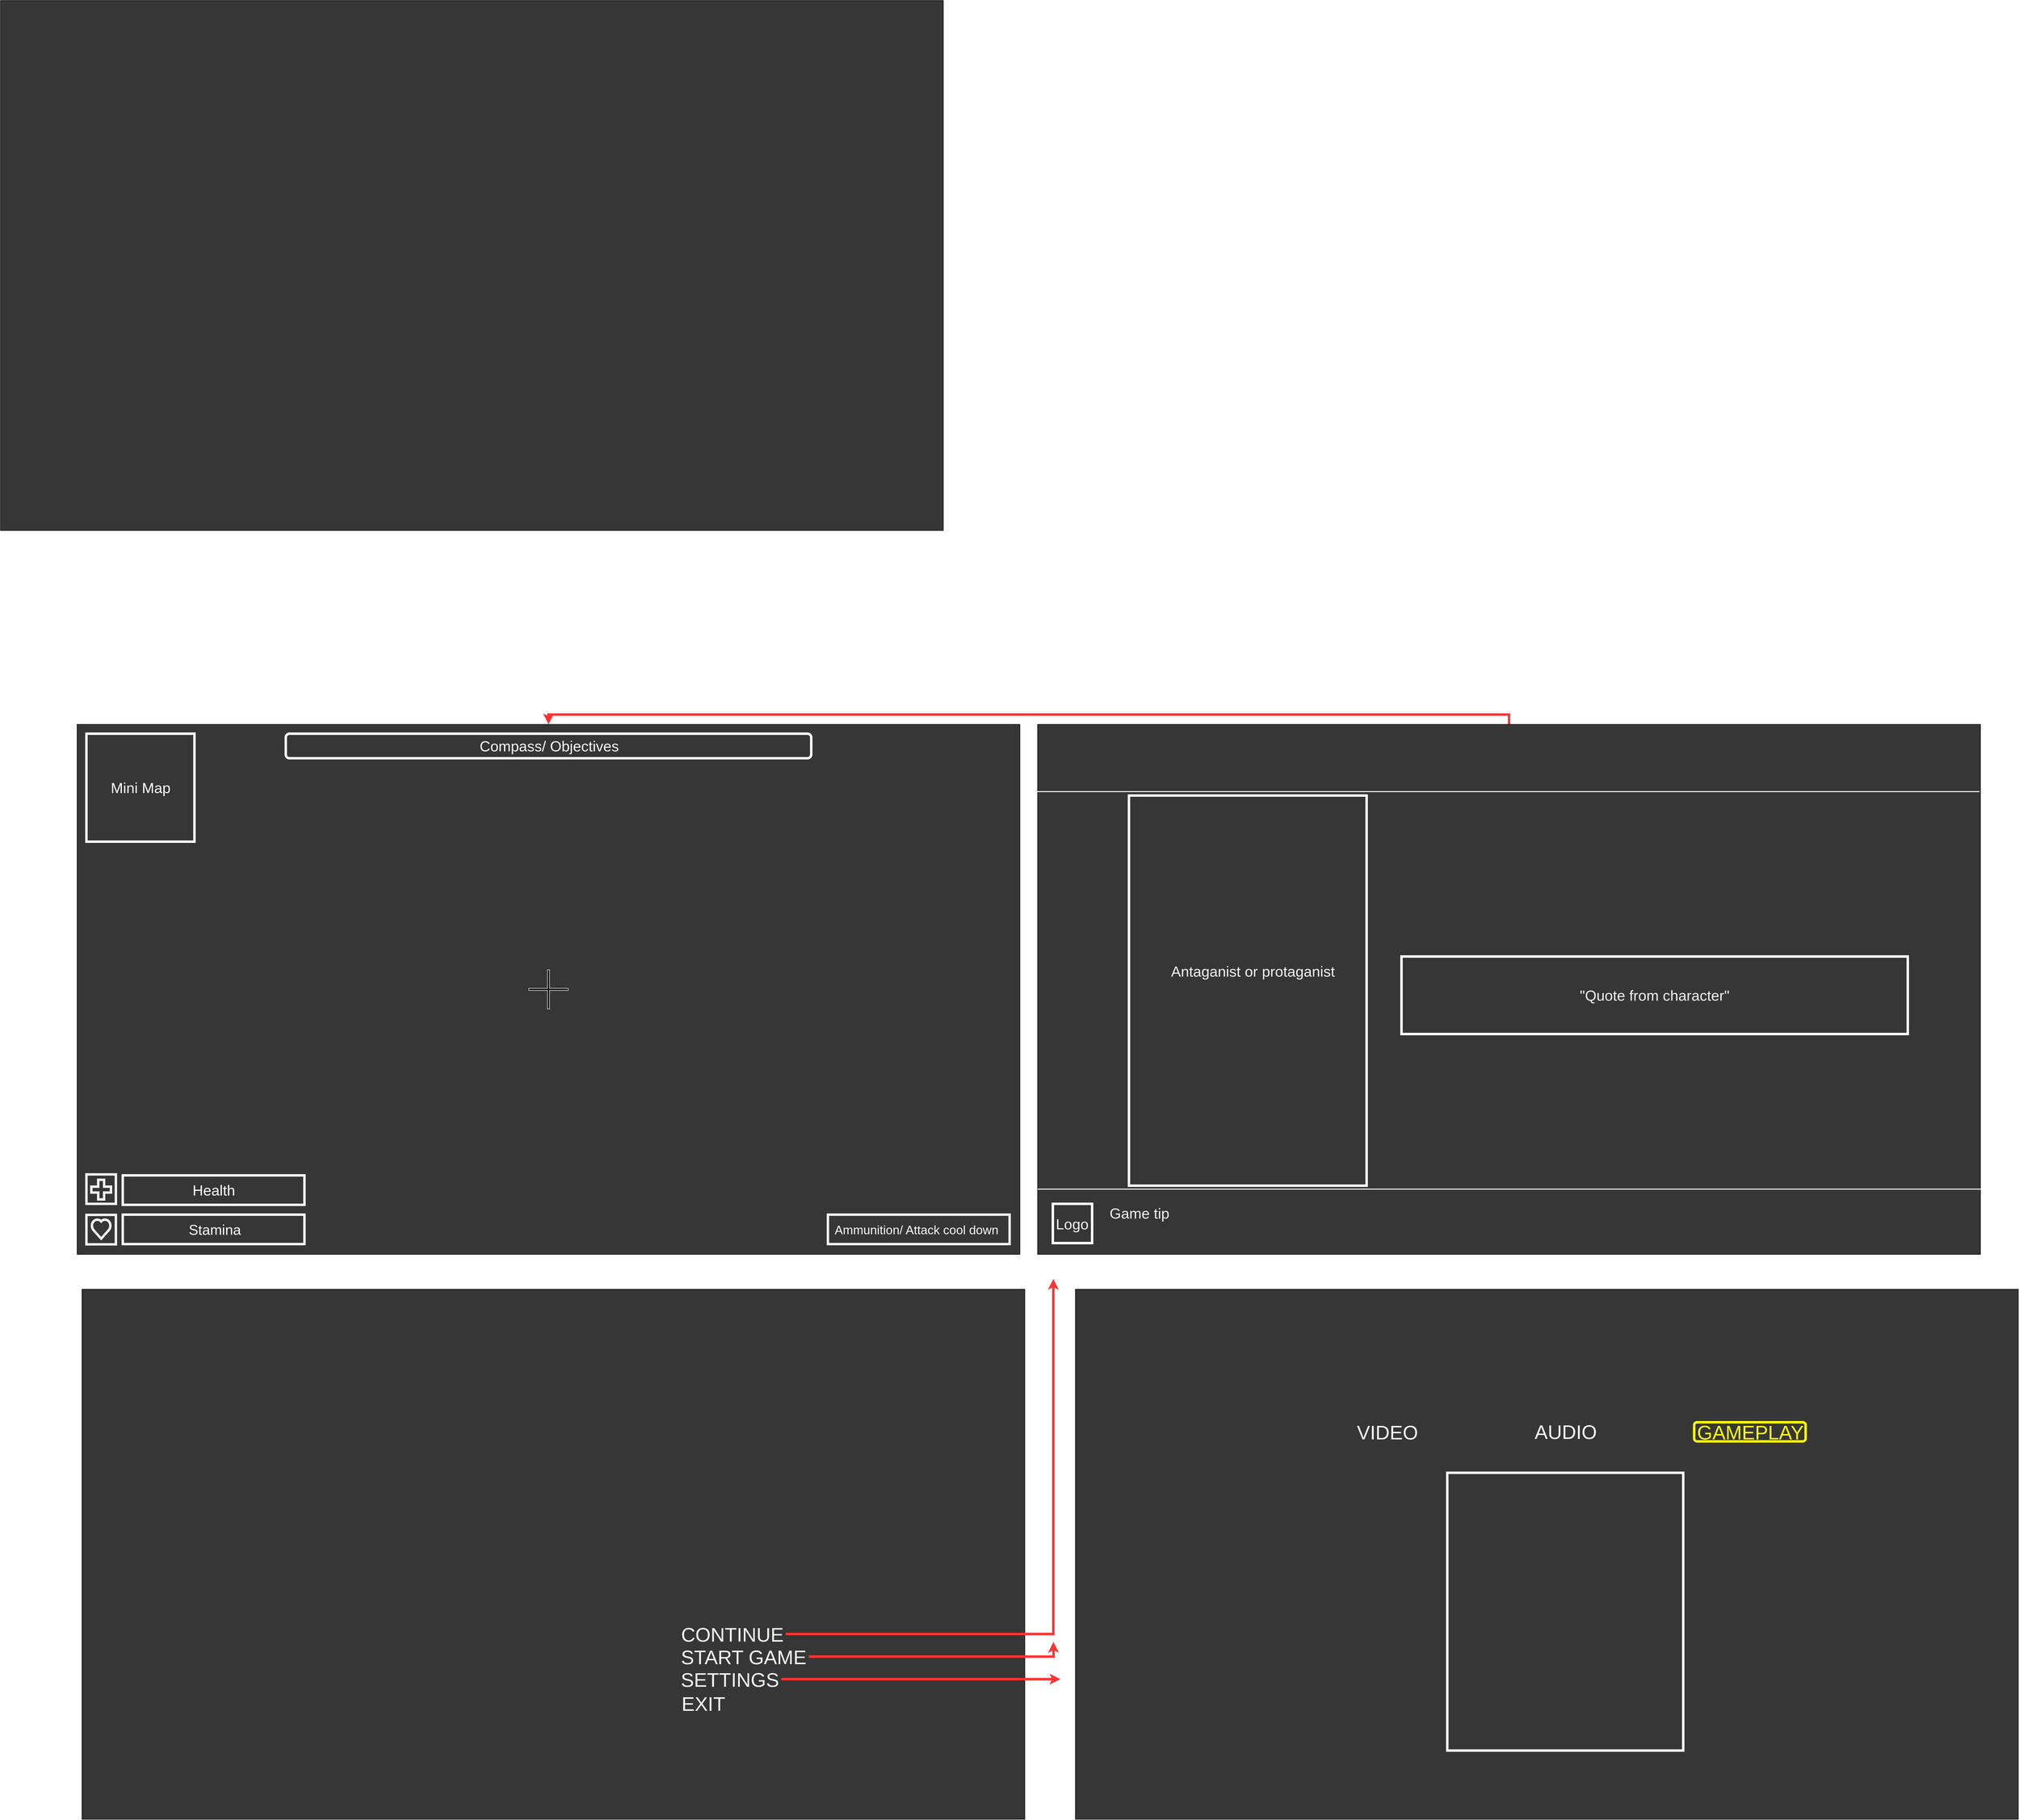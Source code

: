 <mxfile version="18.1.2" type="github">
  <diagram id="C5RBs43oDa-KdzZeNtuy" name="Page-1">
    <mxGraphModel dx="5717" dy="4607" grid="0" gridSize="10" guides="1" tooltips="1" connect="1" arrows="1" fold="1" page="1" pageScale="1" pageWidth="827" pageHeight="1169" math="0" shadow="0">
      <root>
        <mxCell id="WIyWlLk6GJQsqaUBKTNV-0" />
        <mxCell id="WIyWlLk6GJQsqaUBKTNV-1" parent="WIyWlLk6GJQsqaUBKTNV-0" />
        <mxCell id="epi_BCIH6UxTK0VW4PeA-1" value="" style="rounded=0;whiteSpace=wrap;html=1;fillColor=#363636;" parent="WIyWlLk6GJQsqaUBKTNV-1" vertex="1">
          <mxGeometry x="-792" y="32" width="1920" height="1080" as="geometry" />
        </mxCell>
        <mxCell id="epi_BCIH6UxTK0VW4PeA-2" value="" style="whiteSpace=wrap;html=1;aspect=fixed;labelBackgroundColor=none;strokeColor=#FCFCFC;fillColor=#363636;perimeterSpacing=0;strokeWidth=5;" parent="WIyWlLk6GJQsqaUBKTNV-1" vertex="1">
          <mxGeometry x="-773" y="51" width="220" height="220" as="geometry" />
        </mxCell>
        <mxCell id="epi_BCIH6UxTK0VW4PeA-3" value="" style="rounded=0;whiteSpace=wrap;html=1;fillColor=#363636;strokeWidth=5;strokeColor=#FAFAFA;" parent="WIyWlLk6GJQsqaUBKTNV-1" vertex="1">
          <mxGeometry x="-699" y="1031" width="370" height="60" as="geometry" />
        </mxCell>
        <mxCell id="epi_BCIH6UxTK0VW4PeA-4" value="" style="rounded=0;whiteSpace=wrap;html=1;fillColor=#363636;strokeWidth=5;strokeColor=#FAFAFA;" parent="WIyWlLk6GJQsqaUBKTNV-1" vertex="1">
          <mxGeometry x="-699" y="951" width="370" height="60" as="geometry" />
        </mxCell>
        <mxCell id="epi_BCIH6UxTK0VW4PeA-5" value="" style="shape=cross;whiteSpace=wrap;html=1;size=0.053;strokeWidth=1;fillColor=#0D0D0D;strokeColor=#FCFCFC;" parent="WIyWlLk6GJQsqaUBKTNV-1" vertex="1">
          <mxGeometry x="128" y="532" width="80" height="80" as="geometry" />
        </mxCell>
        <mxCell id="epi_BCIH6UxTK0VW4PeA-9" value="" style="rounded=1;whiteSpace=wrap;html=1;fillColor=#363636;strokeColor=#FAFAFA;strokeWidth=5;" parent="WIyWlLk6GJQsqaUBKTNV-1" vertex="1">
          <mxGeometry x="-367" y="51" width="1070" height="50" as="geometry" />
        </mxCell>
        <mxCell id="epi_BCIH6UxTK0VW4PeA-10" value="&lt;font color=&quot;#ffffff&quot;&gt;Health&lt;/font&gt;" style="text;html=1;resizable=0;autosize=1;align=center;verticalAlign=middle;points=[];fillColor=none;strokeColor=none;rounded=0;fontSize=30;" parent="WIyWlLk6GJQsqaUBKTNV-1" vertex="1">
          <mxGeometry x="-562.5" y="961" width="97" height="40" as="geometry" />
        </mxCell>
        <mxCell id="epi_BCIH6UxTK0VW4PeA-11" value="&lt;font color=&quot;#fafafa&quot; style=&quot;font-size: 29px;&quot;&gt;Stamina&lt;/font&gt;" style="text;html=1;resizable=0;autosize=1;align=center;verticalAlign=middle;points=[];fillColor=none;strokeColor=none;rounded=0;fontSize=13;" parent="WIyWlLk6GJQsqaUBKTNV-1" vertex="1">
          <mxGeometry x="-570" y="1048.5" width="116" height="26" as="geometry" />
        </mxCell>
        <mxCell id="epi_BCIH6UxTK0VW4PeA-12" value="&lt;font color=&quot;#ffffff&quot;&gt;Mini Map&lt;/font&gt;" style="text;html=1;resizable=0;autosize=1;align=center;verticalAlign=middle;points=[];fillColor=none;strokeColor=none;rounded=0;fontSize=30;" parent="WIyWlLk6GJQsqaUBKTNV-1" vertex="1">
          <mxGeometry x="-729" y="141" width="132" height="40" as="geometry" />
        </mxCell>
        <mxCell id="epi_BCIH6UxTK0VW4PeA-13" value="&lt;font color=&quot;#fafafa&quot;&gt;Compass/ Objectives&lt;/font&gt;" style="text;html=1;resizable=0;autosize=1;align=center;verticalAlign=middle;points=[];fillColor=none;strokeColor=none;rounded=0;fontSize=30;" parent="WIyWlLk6GJQsqaUBKTNV-1" vertex="1">
          <mxGeometry x="22" y="56" width="293" height="40" as="geometry" />
        </mxCell>
        <mxCell id="epi_BCIH6UxTK0VW4PeA-15" value="" style="rounded=0;whiteSpace=wrap;html=1;strokeColor=#F0F0F0;strokeWidth=5;fillColor=#363636;" parent="WIyWlLk6GJQsqaUBKTNV-1" vertex="1">
          <mxGeometry x="737" y="1031" width="370" height="60" as="geometry" />
        </mxCell>
        <mxCell id="epi_BCIH6UxTK0VW4PeA-16" value="&lt;font color=&quot;#f7f7f7&quot; style=&quot;font-size: 25px;&quot;&gt;Ammunition/ Attack cool down&lt;/font&gt;" style="text;html=1;resizable=0;autosize=1;align=center;verticalAlign=middle;points=[];fillColor=none;strokeColor=none;rounded=0;fontSize=30;" parent="WIyWlLk6GJQsqaUBKTNV-1" vertex="1">
          <mxGeometry x="745" y="1039" width="344" height="41" as="geometry" />
        </mxCell>
        <mxCell id="epi_BCIH6UxTK0VW4PeA-21" value="" style="whiteSpace=wrap;html=1;aspect=fixed;labelBackgroundColor=none;fontSize=25;fontColor=#F7F7F7;strokeColor=#F0F0F0;strokeWidth=5;fillColor=#363636;" parent="WIyWlLk6GJQsqaUBKTNV-1" vertex="1">
          <mxGeometry x="-773" y="949" width="60" height="60" as="geometry" />
        </mxCell>
        <mxCell id="epi_BCIH6UxTK0VW4PeA-22" value="" style="whiteSpace=wrap;html=1;aspect=fixed;labelBackgroundColor=none;fontSize=25;fontColor=#F7F7F7;strokeColor=#F0F0F0;strokeWidth=5;fillColor=#363636;" parent="WIyWlLk6GJQsqaUBKTNV-1" vertex="1">
          <mxGeometry x="-773" y="1031.5" width="60" height="60" as="geometry" />
        </mxCell>
        <mxCell id="epi_BCIH6UxTK0VW4PeA-23" value="" style="shape=cross;whiteSpace=wrap;html=1;labelBackgroundColor=none;fontSize=25;fontColor=#F7F7F7;strokeColor=#F0F0F0;strokeWidth=5;fillColor=#363636;size=0.3;" parent="WIyWlLk6GJQsqaUBKTNV-1" vertex="1">
          <mxGeometry x="-763" y="960" width="40" height="40" as="geometry" />
        </mxCell>
        <mxCell id="epi_BCIH6UxTK0VW4PeA-24" value="" style="verticalLabelPosition=bottom;verticalAlign=top;html=1;shape=mxgraph.basic.heart;labelBackgroundColor=none;fontSize=25;fontColor=#F7F7F7;strokeColor=#F0F0F0;strokeWidth=5;fillColor=#363636;" parent="WIyWlLk6GJQsqaUBKTNV-1" vertex="1">
          <mxGeometry x="-763" y="1040" width="40" height="40" as="geometry" />
        </mxCell>
        <mxCell id="epi_BCIH6UxTK0VW4PeA-26" value="" style="rounded=0;whiteSpace=wrap;html=1;fillColor=#363636;" parent="WIyWlLk6GJQsqaUBKTNV-1" vertex="1">
          <mxGeometry x="-782" y="1183" width="1920" height="1080" as="geometry" />
        </mxCell>
        <mxCell id="q872_5jDrgSX7mjS1dsh-25" style="edgeStyle=orthogonalEdgeStyle;rounded=0;orthogonalLoop=1;jettySize=auto;html=1;fontSize=30;fontColor=#F2F2F2;strokeColor=#FF3333;strokeWidth=5;" edge="1" parent="WIyWlLk6GJQsqaUBKTNV-1" source="epi_BCIH6UxTK0VW4PeA-27">
          <mxGeometry relative="1" as="geometry">
            <mxPoint x="1196" y="1901.667" as="targetPoint" />
          </mxGeometry>
        </mxCell>
        <mxCell id="epi_BCIH6UxTK0VW4PeA-27" value="&lt;span style=&quot;font-size: 40px;&quot;&gt;START GAME&lt;/span&gt;" style="text;html=1;resizable=0;autosize=1;align=center;verticalAlign=middle;points=[];fillColor=none;strokeColor=none;rounded=0;labelBackgroundColor=none;fontSize=25;fontColor=#F7F7F7;" parent="WIyWlLk6GJQsqaUBKTNV-1" vertex="1">
          <mxGeometry x="432" y="1912" width="266" height="39" as="geometry" />
        </mxCell>
        <mxCell id="q872_5jDrgSX7mjS1dsh-27" style="edgeStyle=orthogonalEdgeStyle;rounded=0;orthogonalLoop=1;jettySize=auto;html=1;fontSize=30;fontColor=#F2F2F2;strokeColor=#FF3333;strokeWidth=5;" edge="1" parent="WIyWlLk6GJQsqaUBKTNV-1" source="epi_BCIH6UxTK0VW4PeA-30">
          <mxGeometry relative="1" as="geometry">
            <mxPoint x="1210.444" y="1977.5" as="targetPoint" />
          </mxGeometry>
        </mxCell>
        <mxCell id="epi_BCIH6UxTK0VW4PeA-30" value="&lt;span style=&quot;font-size: 40px;&quot;&gt;SETTINGS&lt;/span&gt;" style="text;html=1;resizable=0;autosize=1;align=center;verticalAlign=middle;points=[];fillColor=none;strokeColor=none;rounded=0;labelBackgroundColor=none;fontSize=25;fontColor=#F7F7F7;" parent="WIyWlLk6GJQsqaUBKTNV-1" vertex="1">
          <mxGeometry x="432" y="1958" width="210" height="39" as="geometry" />
        </mxCell>
        <mxCell id="q872_5jDrgSX7mjS1dsh-14" style="edgeStyle=orthogonalEdgeStyle;rounded=0;orthogonalLoop=1;jettySize=auto;html=1;fontSize=30;fontColor=#F2F2F2;strokeColor=#FF3333;strokeWidth=5;" edge="1" parent="WIyWlLk6GJQsqaUBKTNV-1" source="epi_BCIH6UxTK0VW4PeA-31">
          <mxGeometry relative="1" as="geometry">
            <mxPoint x="1196" y="1162" as="targetPoint" />
            <Array as="points">
              <mxPoint x="1196" y="1886" />
            </Array>
          </mxGeometry>
        </mxCell>
        <mxCell id="epi_BCIH6UxTK0VW4PeA-31" value="&lt;span style=&quot;font-size: 40px;&quot;&gt;CONTINUE&lt;/span&gt;" style="text;html=1;resizable=0;autosize=1;align=center;verticalAlign=middle;points=[];fillColor=none;strokeColor=none;rounded=0;labelBackgroundColor=none;fontSize=25;fontColor=#F7F7F7;" parent="WIyWlLk6GJQsqaUBKTNV-1" vertex="1">
          <mxGeometry x="432" y="1866" width="219" height="39" as="geometry" />
        </mxCell>
        <mxCell id="epi_BCIH6UxTK0VW4PeA-32" value="&lt;span style=&quot;font-size: 40px;&quot;&gt;EXIT&lt;/span&gt;" style="text;html=1;resizable=0;autosize=1;align=center;verticalAlign=middle;points=[];fillColor=none;strokeColor=none;rounded=0;labelBackgroundColor=none;fontSize=25;fontColor=#F7F7F7;" parent="WIyWlLk6GJQsqaUBKTNV-1" vertex="1">
          <mxGeometry x="433" y="2007" width="99" height="39" as="geometry" />
        </mxCell>
        <mxCell id="q872_5jDrgSX7mjS1dsh-22" style="edgeStyle=orthogonalEdgeStyle;rounded=0;orthogonalLoop=1;jettySize=auto;html=1;exitX=0.5;exitY=0;exitDx=0;exitDy=0;entryX=0.5;entryY=0;entryDx=0;entryDy=0;fontSize=30;fontColor=#F2F2F2;strokeColor=#FF3333;strokeWidth=5;" edge="1" parent="WIyWlLk6GJQsqaUBKTNV-1" source="epi_BCIH6UxTK0VW4PeA-33" target="epi_BCIH6UxTK0VW4PeA-1">
          <mxGeometry relative="1" as="geometry" />
        </mxCell>
        <mxCell id="epi_BCIH6UxTK0VW4PeA-33" value="" style="rounded=0;whiteSpace=wrap;html=1;fillColor=#363636;" parent="WIyWlLk6GJQsqaUBKTNV-1" vertex="1">
          <mxGeometry x="1164" y="32" width="1920" height="1080" as="geometry" />
        </mxCell>
        <mxCell id="q872_5jDrgSX7mjS1dsh-0" value="&lt;font color=&quot;#f2f2f2&quot;&gt;&lt;span style=&quot;font-size: 30px;&quot;&gt;Game tip&lt;/span&gt;&lt;/font&gt;" style="text;html=1;resizable=0;autosize=1;align=center;verticalAlign=middle;points=[];fillColor=none;strokeColor=none;rounded=0;" vertex="1" parent="WIyWlLk6GJQsqaUBKTNV-1">
          <mxGeometry x="1305" y="1016" width="132" height="24" as="geometry" />
        </mxCell>
        <mxCell id="q872_5jDrgSX7mjS1dsh-4" value="" style="line;strokeWidth=2;html=1;fontSize=30;fontColor=#F2F2F2;strokeColor=#F7F7F7;" vertex="1" parent="WIyWlLk6GJQsqaUBKTNV-1">
          <mxGeometry x="1164" y="974" width="1922" height="10" as="geometry" />
        </mxCell>
        <mxCell id="q872_5jDrgSX7mjS1dsh-6" value="" style="whiteSpace=wrap;html=1;aspect=fixed;fontSize=30;fontColor=#F2F2F2;strokeColor=#FFFFFF;fillColor=#363636;strokeWidth=5;" vertex="1" parent="WIyWlLk6GJQsqaUBKTNV-1">
          <mxGeometry x="1195" y="1009" width="80" height="80" as="geometry" />
        </mxCell>
        <mxCell id="q872_5jDrgSX7mjS1dsh-7" value="Logo" style="text;html=1;resizable=0;autosize=1;align=center;verticalAlign=middle;points=[];fillColor=none;strokeColor=none;rounded=0;fontSize=30;fontColor=#F2F2F2;" vertex="1" parent="WIyWlLk6GJQsqaUBKTNV-1">
          <mxGeometry x="1195" y="1030" width="77" height="40" as="geometry" />
        </mxCell>
        <mxCell id="q872_5jDrgSX7mjS1dsh-8" value="" style="rounded=0;whiteSpace=wrap;html=1;fontSize=30;fontColor=#F2F2F2;strokeColor=#FFFFFF;strokeWidth=5;fillColor=#363636;" vertex="1" parent="WIyWlLk6GJQsqaUBKTNV-1">
          <mxGeometry x="1350" y="177" width="484" height="795" as="geometry" />
        </mxCell>
        <mxCell id="q872_5jDrgSX7mjS1dsh-9" value="Antaganist or protaganist" style="text;html=1;resizable=0;autosize=1;align=center;verticalAlign=middle;points=[];fillColor=none;strokeColor=none;rounded=0;fontSize=30;fontColor=#F2F2F2;" vertex="1" parent="WIyWlLk6GJQsqaUBKTNV-1">
          <mxGeometry x="1430" y="515" width="344" height="40" as="geometry" />
        </mxCell>
        <mxCell id="q872_5jDrgSX7mjS1dsh-10" value="" style="line;strokeWidth=2;html=1;fontSize=30;fontColor=#F2F2F2;strokeColor=#F7F7F7;" vertex="1" parent="WIyWlLk6GJQsqaUBKTNV-1">
          <mxGeometry x="1160" y="164" width="1922" height="10" as="geometry" />
        </mxCell>
        <mxCell id="q872_5jDrgSX7mjS1dsh-11" value="&quot;Quote from character&quot;" style="rounded=0;whiteSpace=wrap;html=1;fontSize=30;fontColor=#F2F2F2;strokeColor=#FFFFFF;strokeWidth=5;fillColor=#363636;" vertex="1" parent="WIyWlLk6GJQsqaUBKTNV-1">
          <mxGeometry x="1905" y="505" width="1031" height="158" as="geometry" />
        </mxCell>
        <mxCell id="q872_5jDrgSX7mjS1dsh-15" value="" style="line;strokeWidth=2;html=1;fontSize=30;fontColor=#F2F2F2;strokeColor=#F7F7F7;" vertex="1" parent="WIyWlLk6GJQsqaUBKTNV-1">
          <mxGeometry x="1579" y="1884" width="994" height="10" as="geometry" />
        </mxCell>
        <mxCell id="q872_5jDrgSX7mjS1dsh-21" value="" style="rounded=0;whiteSpace=wrap;html=1;fillColor=#363636;" vertex="1" parent="WIyWlLk6GJQsqaUBKTNV-1">
          <mxGeometry x="-948" y="-1443" width="1920" height="1080" as="geometry" />
        </mxCell>
        <mxCell id="q872_5jDrgSX7mjS1dsh-26" value="" style="rounded=0;whiteSpace=wrap;html=1;fillColor=#363636;" vertex="1" parent="WIyWlLk6GJQsqaUBKTNV-1">
          <mxGeometry x="1241" y="1183" width="1920" height="1080" as="geometry" />
        </mxCell>
        <mxCell id="q872_5jDrgSX7mjS1dsh-29" value="&lt;span style=&quot;font-size: 40px;&quot;&gt;VIDEO&lt;/span&gt;" style="text;html=1;resizable=0;autosize=1;align=center;verticalAlign=middle;points=[];fillColor=none;strokeColor=none;rounded=0;labelBackgroundColor=none;fontSize=25;fontColor=#F7F7F7;" vertex="1" parent="WIyWlLk6GJQsqaUBKTNV-1">
          <mxGeometry x="1809" y="1454" width="134" height="39" as="geometry" />
        </mxCell>
        <mxCell id="q872_5jDrgSX7mjS1dsh-30" value="&lt;span style=&quot;font-size: 40px;&quot;&gt;AUDIO&lt;/span&gt;" style="text;html=1;resizable=0;autosize=1;align=center;verticalAlign=middle;points=[];fillColor=none;strokeColor=none;rounded=0;labelBackgroundColor=none;fontSize=25;fontColor=#F7F7F7;" vertex="1" parent="WIyWlLk6GJQsqaUBKTNV-1">
          <mxGeometry x="2170" y="1453" width="137" height="39" as="geometry" />
        </mxCell>
        <mxCell id="q872_5jDrgSX7mjS1dsh-31" value="&lt;font color=&quot;#ffff00&quot; style=&quot;font-size: 40px;&quot;&gt;GAMEPLAY&lt;/font&gt;" style="text;html=1;resizable=0;autosize=1;align=center;verticalAlign=middle;points=[];fillColor=none;strokeColor=#FFFF00;rounded=1;labelBackgroundColor=none;fontSize=25;fontColor=#F7F7F7;shadow=0;strokeWidth=5;perimeterSpacing=0;sketch=0;glass=0;" vertex="1" parent="WIyWlLk6GJQsqaUBKTNV-1">
          <mxGeometry x="2501" y="1454" width="227" height="39" as="geometry" />
        </mxCell>
        <mxCell id="q872_5jDrgSX7mjS1dsh-33" value="" style="rounded=0;whiteSpace=wrap;html=1;shadow=0;glass=0;sketch=0;fontSize=40;fontColor=#F2F2F2;strokeColor=#FCFCFC;strokeWidth=5;fillColor=#363636;" vertex="1" parent="WIyWlLk6GJQsqaUBKTNV-1">
          <mxGeometry x="1998.25" y="1557" width="480.5" height="566" as="geometry" />
        </mxCell>
      </root>
    </mxGraphModel>
  </diagram>
</mxfile>
